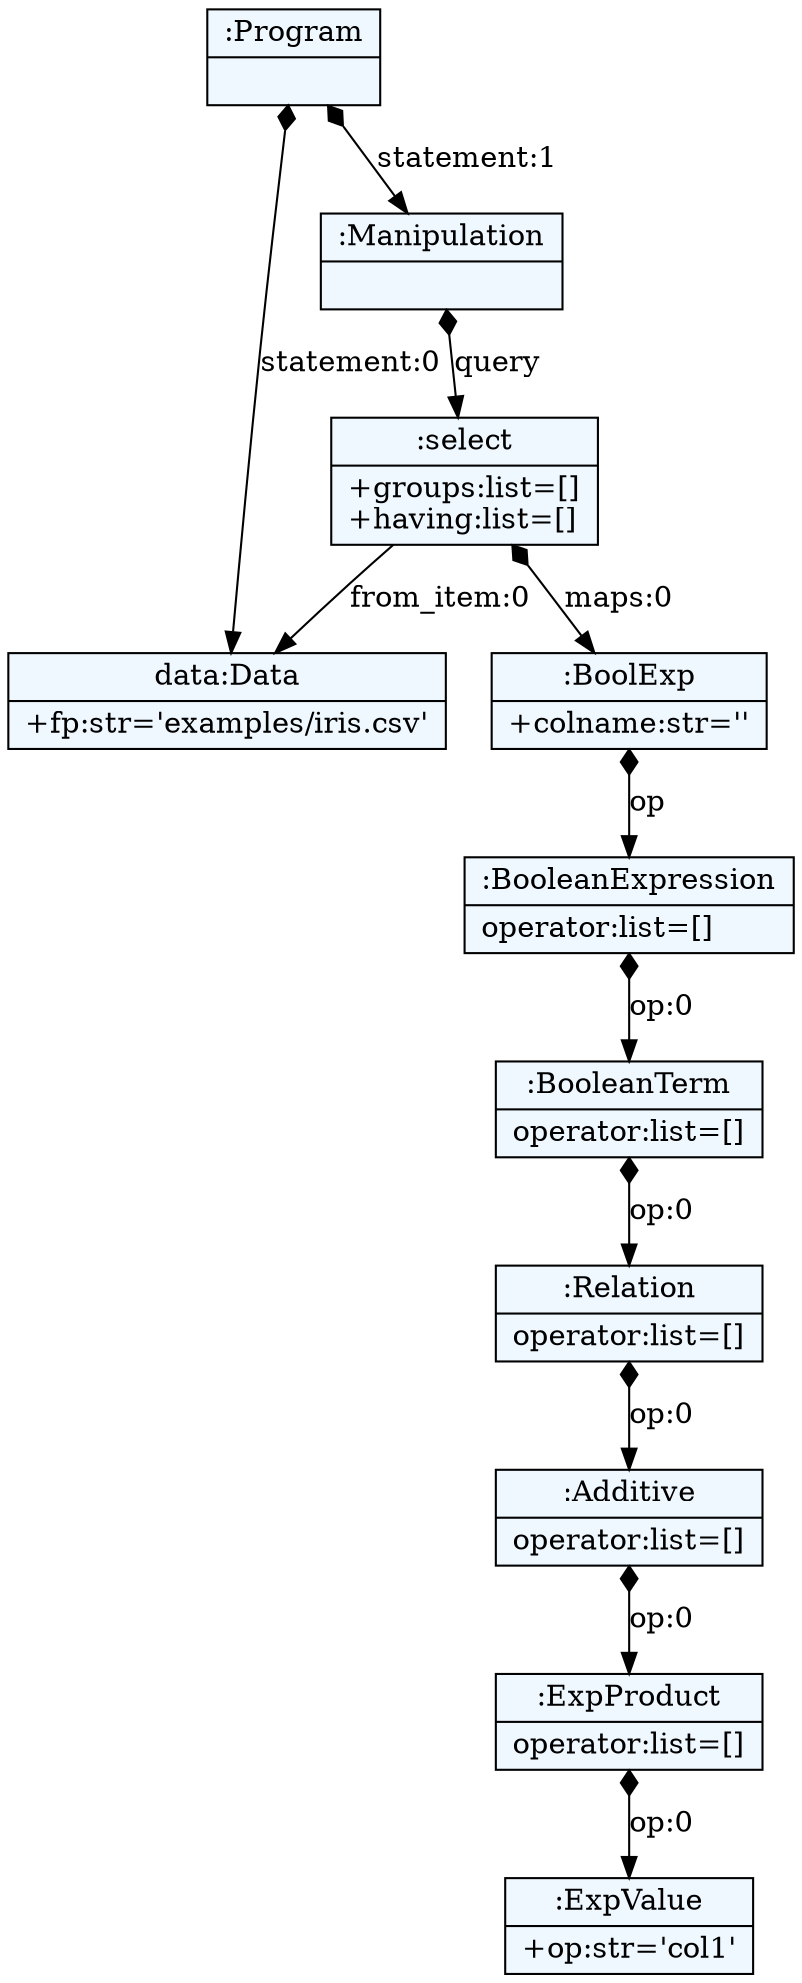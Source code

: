 
    digraph textX {
    fontname = "Bitstream Vera Sans"
    fontsize = 8
    node[
        shape=record,
        style=filled,
        fillcolor=aliceblue
    ]
    nodesep = 0.3
    edge[dir=black,arrowtail=empty]


4530451344 -> 4530389136 [label="statement:0" arrowtail=diamond dir=both]
4530389136[label="{data:Data|+fp:str='examples/iris.csv'\l}"]
4530451344 -> 4530392208 [label="statement:1" arrowtail=diamond dir=both]
4530392208 -> 4530389840 [label="query" arrowtail=diamond dir=both]
4530389840 -> 4530389328 [label="maps:0" arrowtail=diamond dir=both]
4530389328 -> 4530391440 [label="op" arrowtail=diamond dir=both]
4530391440 -> 4530426384 [label="op:0" arrowtail=diamond dir=both]
4530426384 -> 4530428688 [label="op:0" arrowtail=diamond dir=both]
4530428688 -> 4530427920 [label="op:0" arrowtail=diamond dir=both]
4530427920 -> 4530426320 [label="op:0" arrowtail=diamond dir=both]
4530426320 -> 4530428624 [label="op:0" arrowtail=diamond dir=both]
4530428624[label="{:ExpValue|+op:str='col1'\l}"]
4530426320[label="{:ExpProduct|operator:list=[]\l}"]
4530427920[label="{:Additive|operator:list=[]\l}"]
4530428688[label="{:Relation|operator:list=[]\l}"]
4530426384[label="{:BooleanTerm|operator:list=[]\l}"]
4530391440[label="{:BooleanExpression|operator:list=[]\l}"]
4530389328[label="{:BoolExp|+colname:str=''\l}"]
4530389840 -> 4530389136 [label="from_item:0" ]
4530389840[label="{:select|+groups:list=[]\l+having:list=[]\l}"]
4530392208[label="{:Manipulation|}"]
4530451344[label="{:Program|}"]

}
